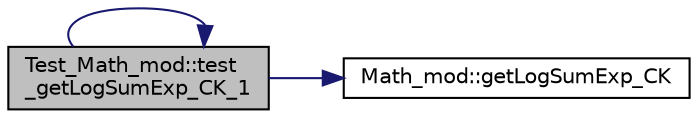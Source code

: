 digraph "Test_Math_mod::test_getLogSumExp_CK_1"
{
 // LATEX_PDF_SIZE
  edge [fontname="Helvetica",fontsize="10",labelfontname="Helvetica",labelfontsize="10"];
  node [fontname="Helvetica",fontsize="10",shape=record];
  rankdir="LR";
  Node1 [label="Test_Math_mod::test\l_getLogSumExp_CK_1",height=0.2,width=0.4,color="black", fillcolor="grey75", style="filled", fontcolor="black",tooltip=" "];
  Node1 -> Node2 [color="midnightblue",fontsize="10",style="solid"];
  Node2 [label="Math_mod::getLogSumExp_CK",height=0.2,width=0.4,color="black", fillcolor="white", style="filled",URL="$namespaceMath__mod.html#aca2a61850d983f469ecb90acc253a58c",tooltip="Return the logarithm of the sum of the exponential of the input complex vector robustly (without over..."];
  Node1 -> Node1 [color="midnightblue",fontsize="10",style="solid"];
}
